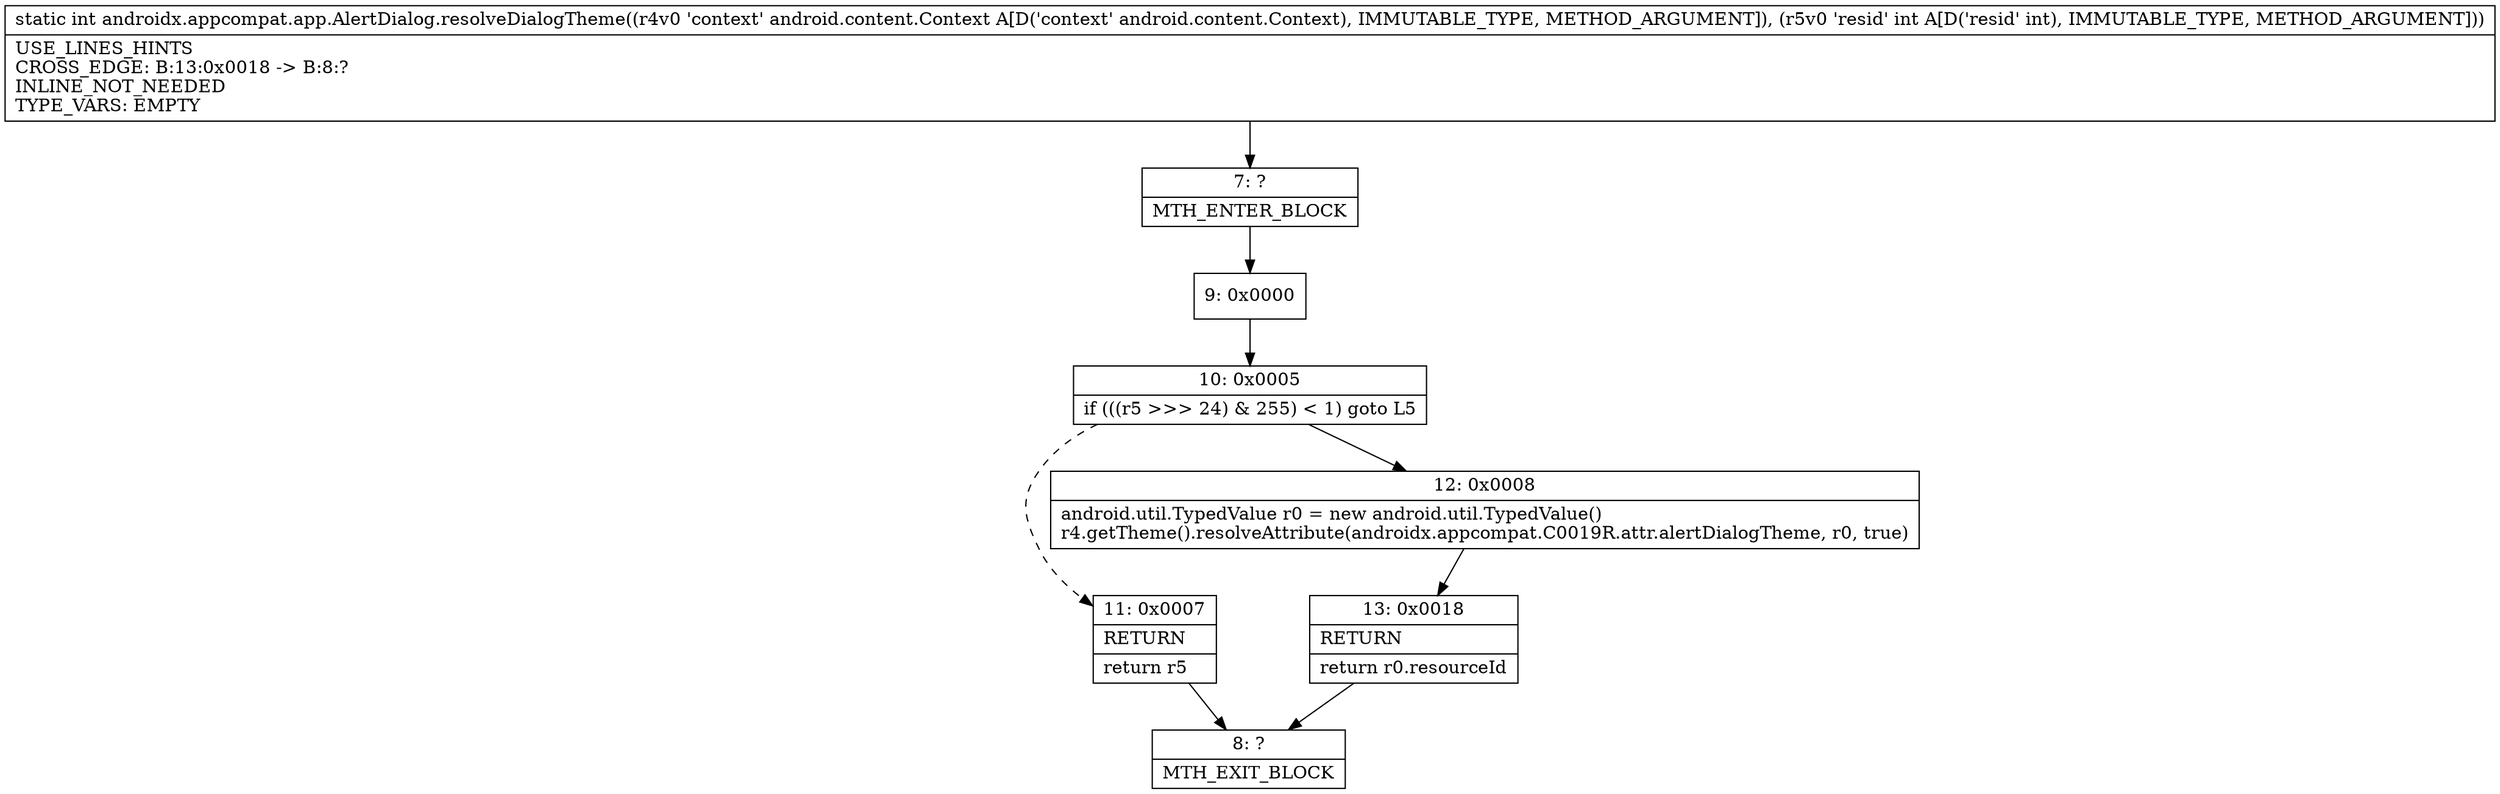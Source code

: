 digraph "CFG forandroidx.appcompat.app.AlertDialog.resolveDialogTheme(Landroid\/content\/Context;I)I" {
Node_7 [shape=record,label="{7\:\ ?|MTH_ENTER_BLOCK\l}"];
Node_9 [shape=record,label="{9\:\ 0x0000}"];
Node_10 [shape=record,label="{10\:\ 0x0005|if (((r5 \>\>\> 24) & 255) \< 1) goto L5\l}"];
Node_11 [shape=record,label="{11\:\ 0x0007|RETURN\l|return r5\l}"];
Node_8 [shape=record,label="{8\:\ ?|MTH_EXIT_BLOCK\l}"];
Node_12 [shape=record,label="{12\:\ 0x0008|android.util.TypedValue r0 = new android.util.TypedValue()\lr4.getTheme().resolveAttribute(androidx.appcompat.C0019R.attr.alertDialogTheme, r0, true)\l}"];
Node_13 [shape=record,label="{13\:\ 0x0018|RETURN\l|return r0.resourceId\l}"];
MethodNode[shape=record,label="{static int androidx.appcompat.app.AlertDialog.resolveDialogTheme((r4v0 'context' android.content.Context A[D('context' android.content.Context), IMMUTABLE_TYPE, METHOD_ARGUMENT]), (r5v0 'resid' int A[D('resid' int), IMMUTABLE_TYPE, METHOD_ARGUMENT]))  | USE_LINES_HINTS\lCROSS_EDGE: B:13:0x0018 \-\> B:8:?\lINLINE_NOT_NEEDED\lTYPE_VARS: EMPTY\l}"];
MethodNode -> Node_7;Node_7 -> Node_9;
Node_9 -> Node_10;
Node_10 -> Node_11[style=dashed];
Node_10 -> Node_12;
Node_11 -> Node_8;
Node_12 -> Node_13;
Node_13 -> Node_8;
}

